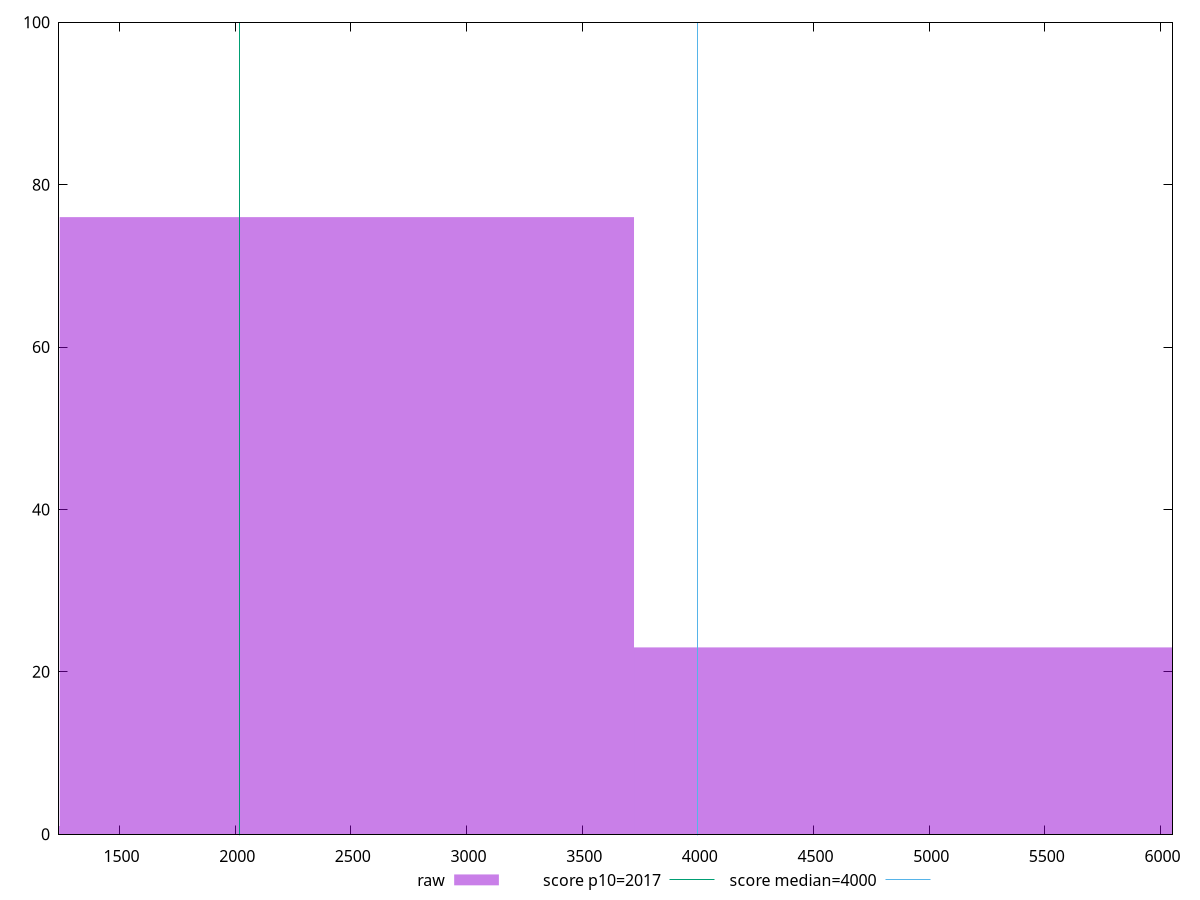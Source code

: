 reset

$raw <<EOF
2482.7724658947263 76
4965.544931789453 23
0 1
EOF

set key outside below
set boxwidth 2482.7724658947263
set xrange [1238.2920000000001:6052.14]
set yrange [0:100]
set trange [0:100]
set style fill transparent solid 0.5 noborder

set parametric
set terminal svg size 640, 490 enhanced background rgb 'white'
set output "report_00013_2021-02-09T12-04-24.940Z/mainthread-work-breakdown/samples/pages+cached+noadtech/raw/histogram.svg"

plot $raw title "raw" with boxes, \
     2017,t title "score p10=2017", \
     4000,t title "score median=4000"

reset
